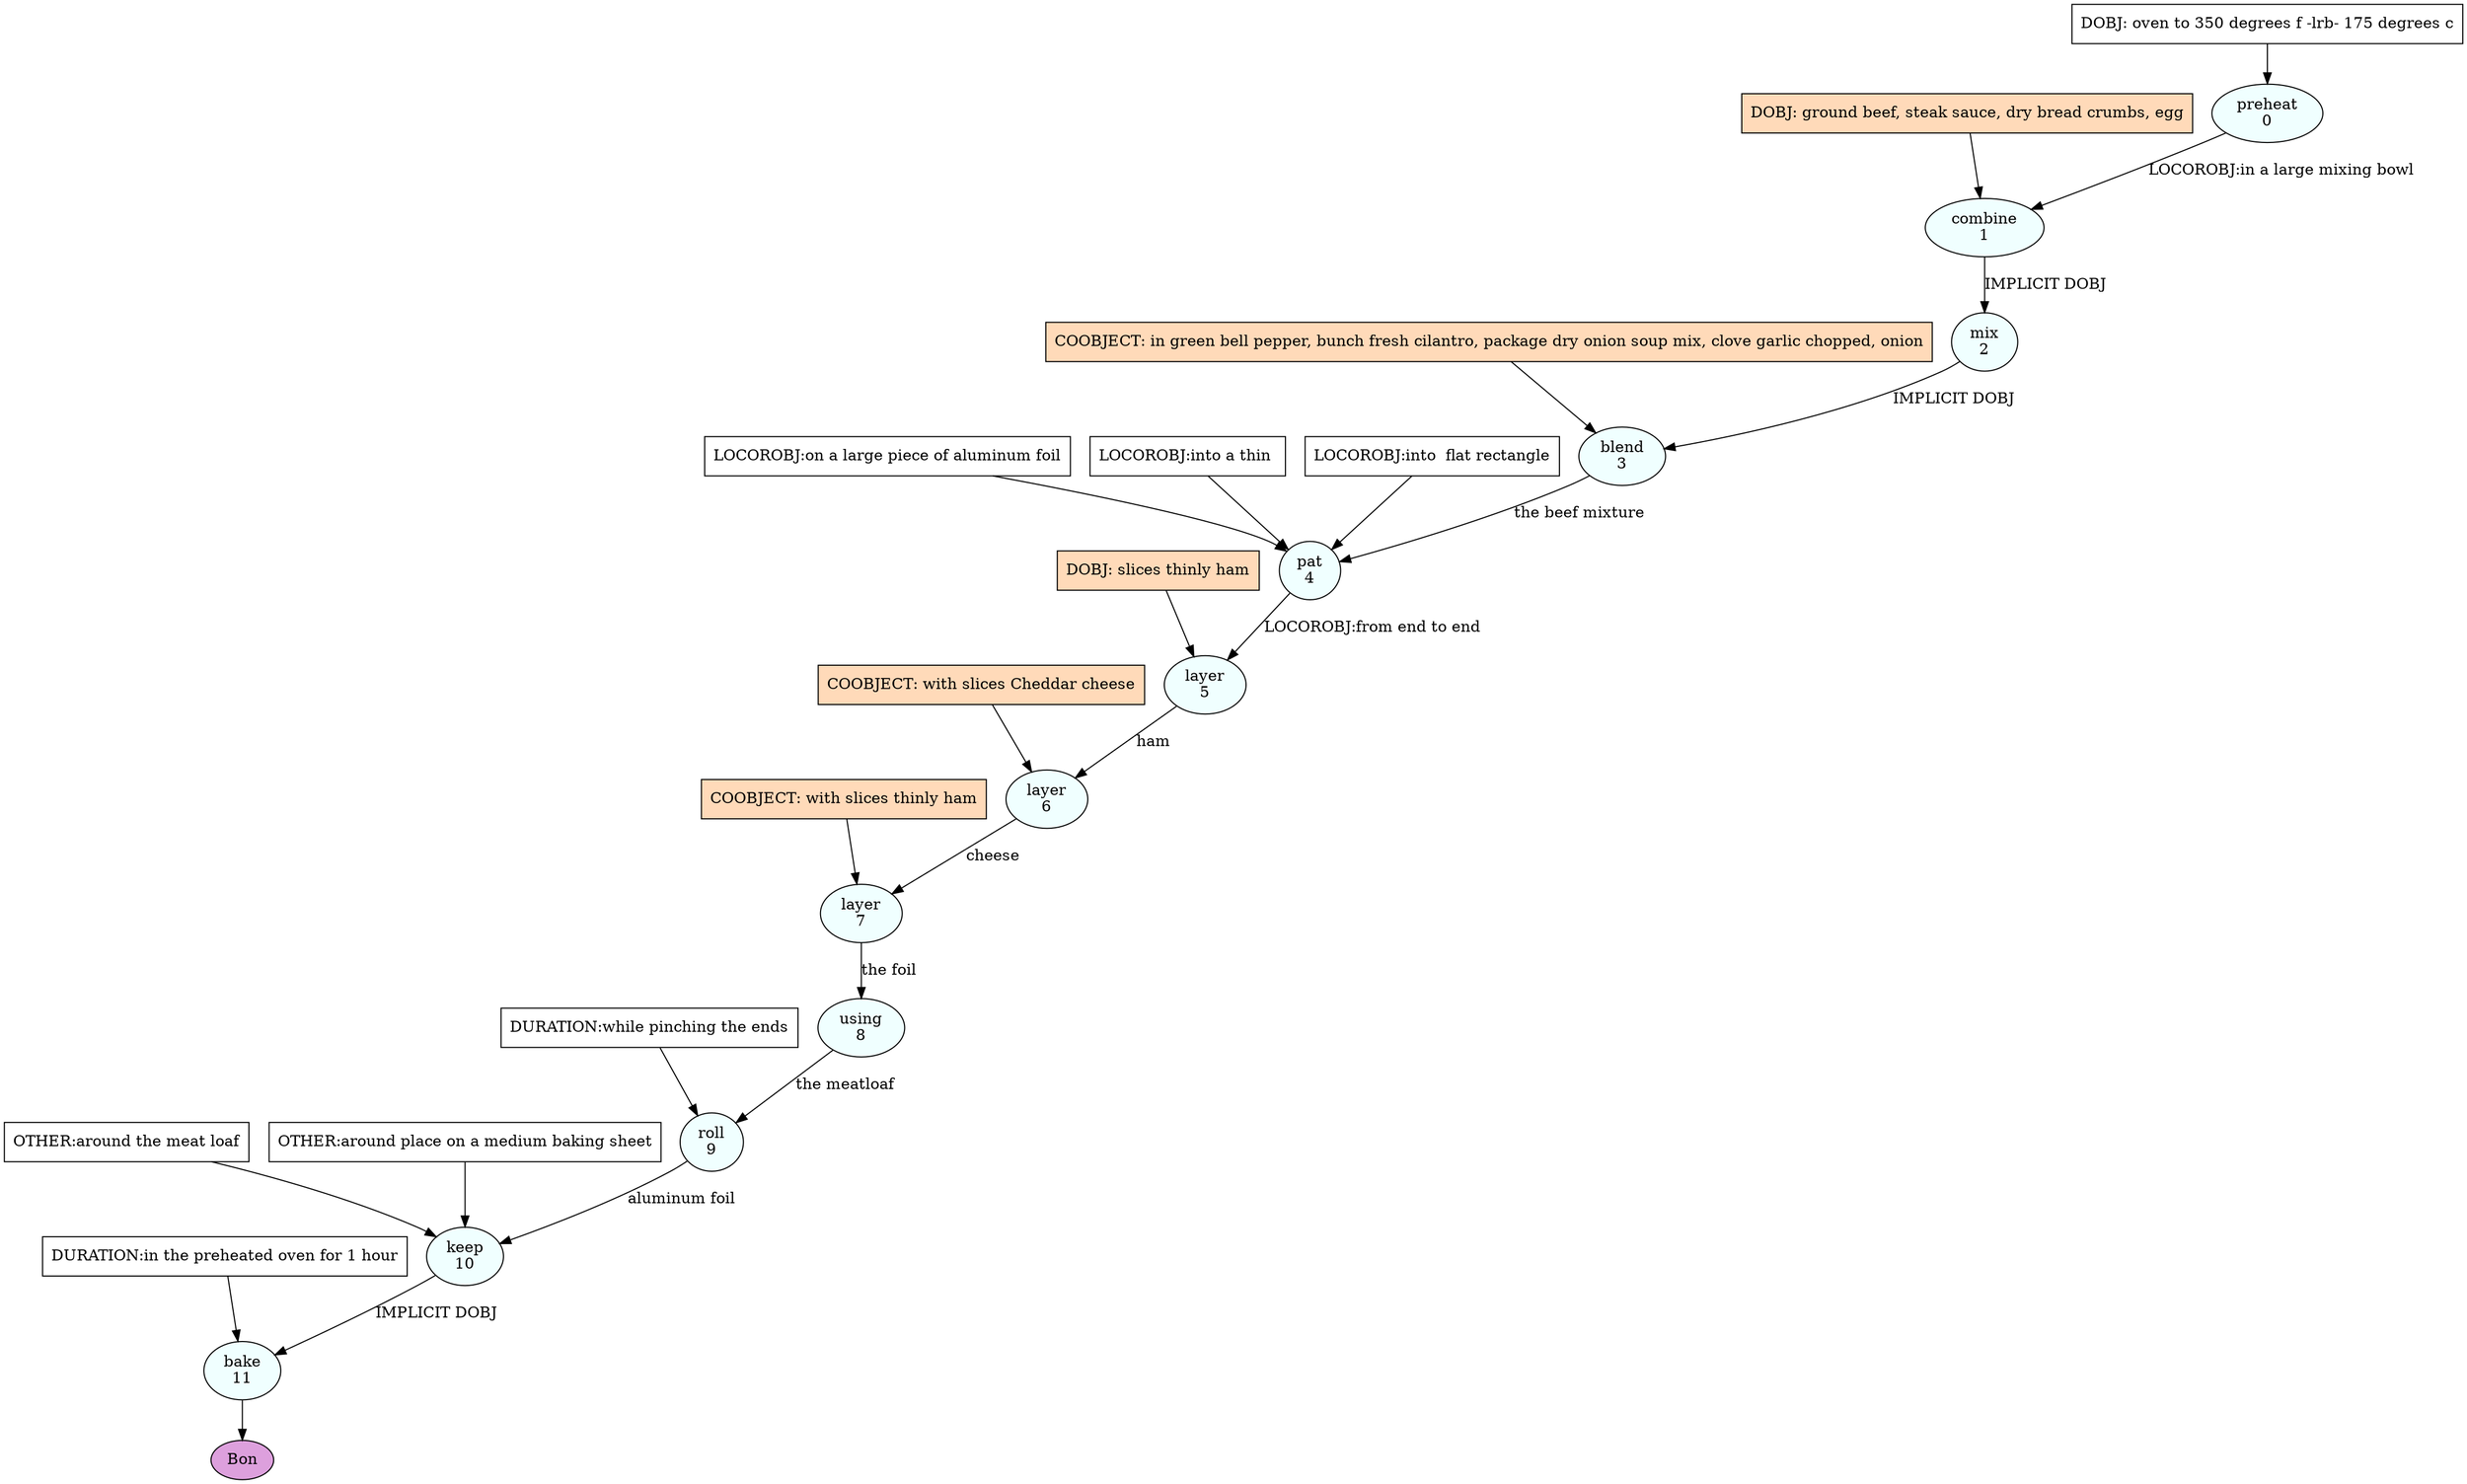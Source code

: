 digraph recipe {
E0[label="preheat
0", shape=oval, style=filled, fillcolor=azure]
E1[label="combine
1", shape=oval, style=filled, fillcolor=azure]
E2[label="mix
2", shape=oval, style=filled, fillcolor=azure]
E3[label="blend
3", shape=oval, style=filled, fillcolor=azure]
E4[label="pat
4", shape=oval, style=filled, fillcolor=azure]
E5[label="layer
5", shape=oval, style=filled, fillcolor=azure]
E6[label="layer
6", shape=oval, style=filled, fillcolor=azure]
E7[label="layer
7", shape=oval, style=filled, fillcolor=azure]
E8[label="using
8", shape=oval, style=filled, fillcolor=azure]
E9[label="roll
9", shape=oval, style=filled, fillcolor=azure]
E10[label="keep
10", shape=oval, style=filled, fillcolor=azure]
E11[label="bake
11", shape=oval, style=filled, fillcolor=azure]
D0[label="DOBJ: oven to 350 degrees f -lrb- 175 degrees c", shape=box, style=filled, fillcolor=white]
D0 -> E0
D1_ing[label="DOBJ: ground beef, steak sauce, dry bread crumbs, egg", shape=box, style=filled, fillcolor=peachpuff]
D1_ing -> E1
E0 -> E1 [label="LOCOROBJ:in a large mixing bowl"]
E1 -> E2 [label="IMPLICIT DOBJ"]
E2 -> E3 [label="IMPLICIT DOBJ"]
P3_0_ing[label="COOBJECT: in green bell pepper, bunch fresh cilantro, package dry onion soup mix, clove garlic chopped, onion", shape=box, style=filled, fillcolor=peachpuff]
P3_0_ing -> E3
E3 -> E4 [label="the beef mixture"]
P4_0_0[label="LOCOROBJ:on a large piece of aluminum foil", shape=box, style=filled, fillcolor=white]
P4_0_0 -> E4
P4_1_0[label="LOCOROBJ:into a thin ", shape=box, style=filled, fillcolor=white]
P4_1_0 -> E4
P4_1_1[label="LOCOROBJ:into  flat rectangle", shape=box, style=filled, fillcolor=white]
P4_1_1 -> E4
D5_ing[label="DOBJ: slices thinly ham", shape=box, style=filled, fillcolor=peachpuff]
D5_ing -> E5
E4 -> E5 [label="LOCOROBJ:from end to end"]
E5 -> E6 [label="ham"]
P6_0_ing[label="COOBJECT: with slices Cheddar cheese", shape=box, style=filled, fillcolor=peachpuff]
P6_0_ing -> E6
E6 -> E7 [label="cheese"]
P7_0_ing[label="COOBJECT: with slices thinly ham", shape=box, style=filled, fillcolor=peachpuff]
P7_0_ing -> E7
E7 -> E8 [label="the foil"]
E8 -> E9 [label="the meatloaf"]
P9_0_0[label="DURATION:while pinching the ends", shape=box, style=filled, fillcolor=white]
P9_0_0 -> E9
E9 -> E10 [label="aluminum foil"]
P10_0_0[label="OTHER:around the meat loaf", shape=box, style=filled, fillcolor=white]
P10_0_0 -> E10
P10_0_1[label="OTHER:around place on a medium baking sheet", shape=box, style=filled, fillcolor=white]
P10_0_1 -> E10
E10 -> E11 [label="IMPLICIT DOBJ"]
P11_0_0[label="DURATION:in the preheated oven for 1 hour", shape=box, style=filled, fillcolor=white]
P11_0_0 -> E11
EOR[label="Bon", shape=oval, style=filled, fillcolor=plum]
E11 -> EOR
}
